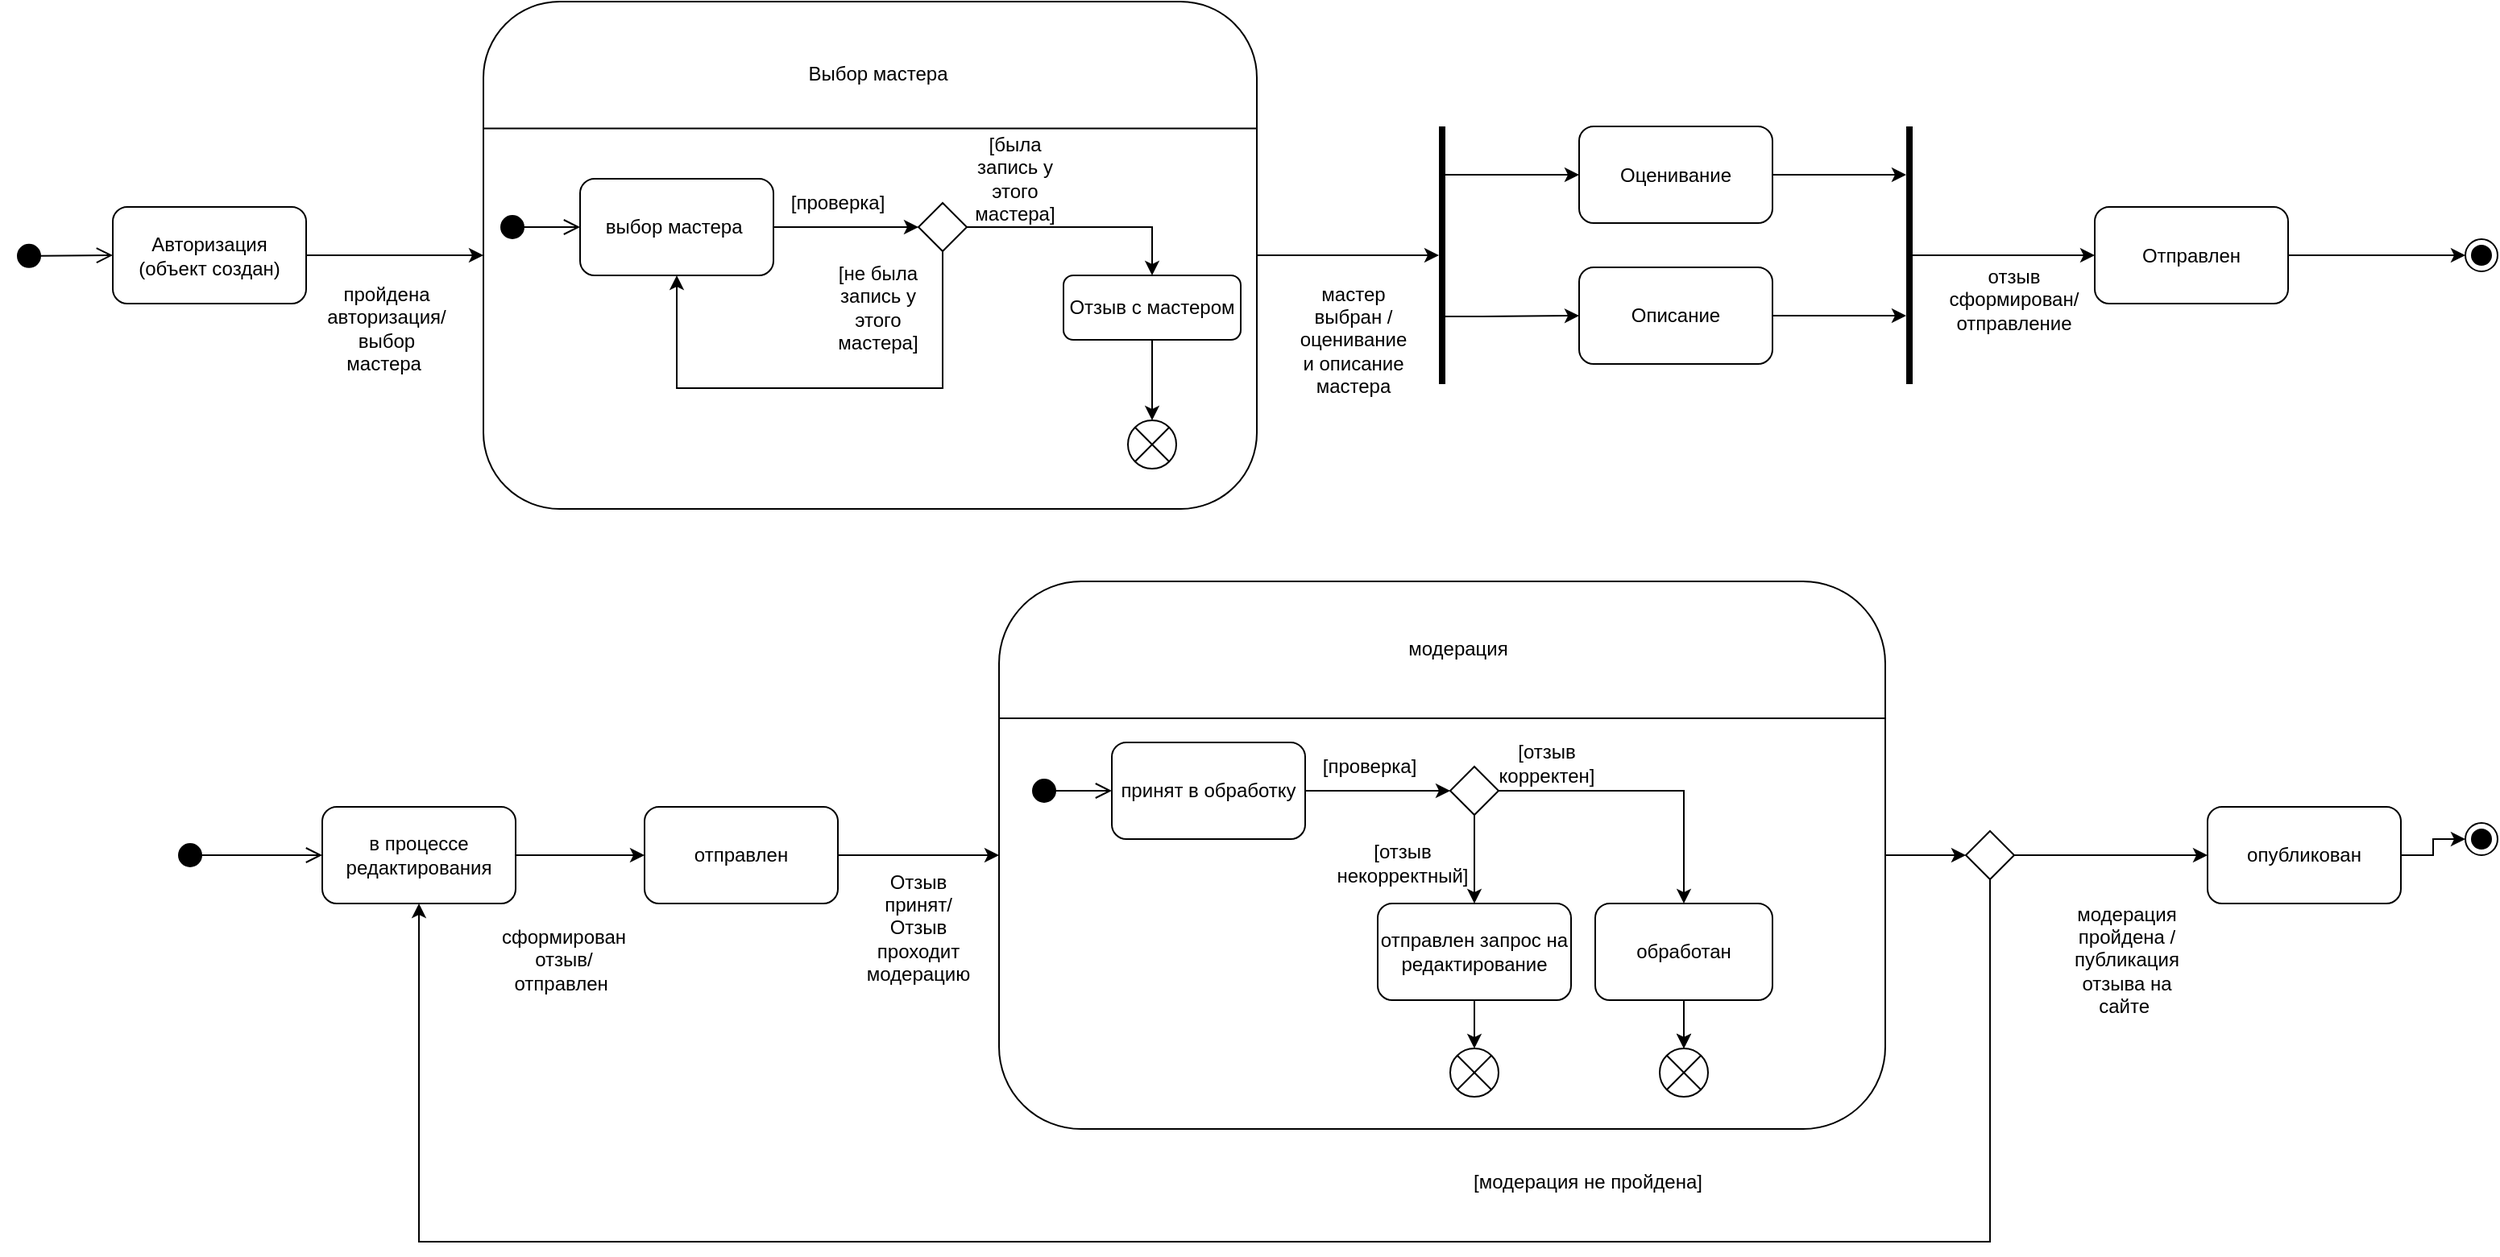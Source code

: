 <mxfile version="22.1.8" type="github">
  <diagram name="Страница — 1" id="i03Dcrw-lSY2_fy-uRdG">
    <mxGraphModel dx="573" dy="324" grid="1" gridSize="10" guides="1" tooltips="1" connect="1" arrows="1" fold="1" page="1" pageScale="1" pageWidth="1169" pageHeight="827" math="0" shadow="0">
      <root>
        <mxCell id="0" />
        <mxCell id="1" parent="0" />
        <mxCell id="OkwgzxEuTPkFEzWDDE73-4" value="" style="html=1;verticalAlign=bottom;startArrow=circle;startFill=1;endArrow=open;startSize=6;endSize=8;curved=0;rounded=0;entryX=0;entryY=0.5;entryDx=0;entryDy=0;" parent="1" target="OkwgzxEuTPkFEzWDDE73-5" edge="1">
          <mxGeometry width="80" relative="1" as="geometry">
            <mxPoint x="20" y="298" as="sourcePoint" />
            <mxPoint x="150" y="260" as="targetPoint" />
          </mxGeometry>
        </mxCell>
        <mxCell id="OkwgzxEuTPkFEzWDDE73-6" style="edgeStyle=orthogonalEdgeStyle;rounded=0;orthogonalLoop=1;jettySize=auto;html=1;entryX=0;entryY=0.5;entryDx=0;entryDy=0;" parent="1" source="OkwgzxEuTPkFEzWDDE73-5" target="OkwgzxEuTPkFEzWDDE73-9" edge="1">
          <mxGeometry relative="1" as="geometry">
            <mxPoint x="360.0" y="345" as="targetPoint" />
          </mxGeometry>
        </mxCell>
        <mxCell id="OkwgzxEuTPkFEzWDDE73-5" value="Авторизация &lt;br&gt;(объект создан)" style="rounded=1;whiteSpace=wrap;html=1;" parent="1" vertex="1">
          <mxGeometry x="80" y="267.5" width="120" height="60" as="geometry" />
        </mxCell>
        <mxCell id="OkwgzxEuTPkFEzWDDE73-79" style="edgeStyle=orthogonalEdgeStyle;rounded=0;orthogonalLoop=1;jettySize=auto;html=1;" parent="1" source="OkwgzxEuTPkFEzWDDE73-9" target="OkwgzxEuTPkFEzWDDE73-77" edge="1">
          <mxGeometry relative="1" as="geometry">
            <Array as="points">
              <mxPoint x="880" y="298" />
              <mxPoint x="880" y="298" />
            </Array>
          </mxGeometry>
        </mxCell>
        <mxCell id="OkwgzxEuTPkFEzWDDE73-9" value="" style="rounded=1;whiteSpace=wrap;html=1;" parent="1" vertex="1">
          <mxGeometry x="310" y="140" width="480" height="315" as="geometry" />
        </mxCell>
        <mxCell id="OkwgzxEuTPkFEzWDDE73-10" value="" style="endArrow=none;html=1;rounded=0;exitX=0;exitY=0.25;exitDx=0;exitDy=0;entryX=1;entryY=0.25;entryDx=0;entryDy=0;" parent="1" source="OkwgzxEuTPkFEzWDDE73-9" target="OkwgzxEuTPkFEzWDDE73-9" edge="1">
          <mxGeometry width="50" height="50" relative="1" as="geometry">
            <mxPoint x="500" y="390" as="sourcePoint" />
            <mxPoint x="550" y="340" as="targetPoint" />
          </mxGeometry>
        </mxCell>
        <mxCell id="OkwgzxEuTPkFEzWDDE73-11" value="Выбор мастера" style="text;html=1;strokeColor=none;fillColor=none;align=center;verticalAlign=middle;whiteSpace=wrap;rounded=0;movable=1;resizable=1;rotatable=1;deletable=1;editable=1;locked=0;connectable=1;" parent="1" vertex="1">
          <mxGeometry x="490" y="170" width="130" height="30" as="geometry" />
        </mxCell>
        <mxCell id="OkwgzxEuTPkFEzWDDE73-17" style="edgeStyle=orthogonalEdgeStyle;rounded=0;orthogonalLoop=1;jettySize=auto;html=1;entryX=0;entryY=0.5;entryDx=0;entryDy=0;" parent="1" source="OkwgzxEuTPkFEzWDDE73-12" target="OkwgzxEuTPkFEzWDDE73-16" edge="1">
          <mxGeometry relative="1" as="geometry" />
        </mxCell>
        <mxCell id="OkwgzxEuTPkFEzWDDE73-12" value="выбор мастера&amp;nbsp;" style="rounded=1;whiteSpace=wrap;html=1;" parent="1" vertex="1">
          <mxGeometry x="370" y="250" width="120" height="60" as="geometry" />
        </mxCell>
        <mxCell id="OkwgzxEuTPkFEzWDDE73-15" value="" style="html=1;verticalAlign=bottom;startArrow=circle;startFill=1;endArrow=open;startSize=6;endSize=8;curved=0;rounded=0;entryX=0;entryY=0.5;entryDx=0;entryDy=0;" parent="1" target="OkwgzxEuTPkFEzWDDE73-12" edge="1">
          <mxGeometry width="80" relative="1" as="geometry">
            <mxPoint x="320" y="280" as="sourcePoint" />
            <mxPoint x="350" y="279.41" as="targetPoint" />
          </mxGeometry>
        </mxCell>
        <mxCell id="OkwgzxEuTPkFEzWDDE73-16" value="" style="rhombus;whiteSpace=wrap;html=1;" parent="1" vertex="1">
          <mxGeometry x="580" y="265" width="30" height="30" as="geometry" />
        </mxCell>
        <mxCell id="OkwgzxEuTPkFEzWDDE73-21" value="" style="verticalLabelPosition=bottom;verticalAlign=top;html=1;shape=mxgraph.flowchart.or;" parent="1" vertex="1">
          <mxGeometry x="710" y="400" width="30" height="30" as="geometry" />
        </mxCell>
        <mxCell id="OkwgzxEuTPkFEzWDDE73-24" style="edgeStyle=orthogonalEdgeStyle;rounded=0;orthogonalLoop=1;jettySize=auto;html=1;entryX=0.5;entryY=0;entryDx=0;entryDy=0;" parent="1" source="OkwgzxEuTPkFEzWDDE73-16" target="OkwgzxEuTPkFEzWDDE73-28" edge="1">
          <mxGeometry relative="1" as="geometry">
            <mxPoint x="725" y="330" as="targetPoint" />
          </mxGeometry>
        </mxCell>
        <mxCell id="OkwgzxEuTPkFEzWDDE73-26" value="[проверка]" style="text;html=1;strokeColor=none;fillColor=none;align=center;verticalAlign=middle;whiteSpace=wrap;rounded=0;" parent="1" vertex="1">
          <mxGeometry x="500" y="250" width="60" height="30" as="geometry" />
        </mxCell>
        <mxCell id="OkwgzxEuTPkFEzWDDE73-27" value="[была запись у этого мастера]" style="text;html=1;strokeColor=none;fillColor=none;align=center;verticalAlign=middle;whiteSpace=wrap;rounded=0;" parent="1" vertex="1">
          <mxGeometry x="610" y="235" width="60" height="30" as="geometry" />
        </mxCell>
        <mxCell id="OkwgzxEuTPkFEzWDDE73-28" value="Отзыв с мастером" style="rounded=1;whiteSpace=wrap;html=1;" parent="1" vertex="1">
          <mxGeometry x="670" y="310" width="110" height="40" as="geometry" />
        </mxCell>
        <mxCell id="OkwgzxEuTPkFEzWDDE73-29" style="edgeStyle=orthogonalEdgeStyle;rounded=0;orthogonalLoop=1;jettySize=auto;html=1;entryX=0.5;entryY=0;entryDx=0;entryDy=0;entryPerimeter=0;" parent="1" source="OkwgzxEuTPkFEzWDDE73-28" target="OkwgzxEuTPkFEzWDDE73-21" edge="1">
          <mxGeometry relative="1" as="geometry" />
        </mxCell>
        <mxCell id="OkwgzxEuTPkFEzWDDE73-30" value="[не была запись у этого мастера]" style="text;html=1;strokeColor=none;fillColor=none;align=center;verticalAlign=middle;whiteSpace=wrap;rounded=0;" parent="1" vertex="1">
          <mxGeometry x="525" y="315" width="60" height="30" as="geometry" />
        </mxCell>
        <mxCell id="OkwgzxEuTPkFEzWDDE73-33" style="edgeStyle=orthogonalEdgeStyle;rounded=0;orthogonalLoop=1;jettySize=auto;html=1;" parent="1" source="OkwgzxEuTPkFEzWDDE73-16" target="OkwgzxEuTPkFEzWDDE73-12" edge="1">
          <mxGeometry relative="1" as="geometry">
            <Array as="points">
              <mxPoint x="595" y="380" />
              <mxPoint x="430" y="380" />
            </Array>
          </mxGeometry>
        </mxCell>
        <mxCell id="OkwgzxEuTPkFEzWDDE73-83" style="edgeStyle=orthogonalEdgeStyle;rounded=0;orthogonalLoop=1;jettySize=auto;html=1;" parent="1" source="OkwgzxEuTPkFEzWDDE73-35" target="OkwgzxEuTPkFEzWDDE73-78" edge="1">
          <mxGeometry relative="1" as="geometry">
            <Array as="points">
              <mxPoint x="1180" y="247.5" />
              <mxPoint x="1180" y="247.5" />
            </Array>
          </mxGeometry>
        </mxCell>
        <mxCell id="OkwgzxEuTPkFEzWDDE73-35" value="Оценивание" style="rounded=1;whiteSpace=wrap;html=1;" parent="1" vertex="1">
          <mxGeometry x="990" y="217.5" width="120" height="60" as="geometry" />
        </mxCell>
        <mxCell id="OkwgzxEuTPkFEzWDDE73-84" style="edgeStyle=orthogonalEdgeStyle;rounded=0;orthogonalLoop=1;jettySize=auto;html=1;" parent="1" source="OkwgzxEuTPkFEzWDDE73-36" target="OkwgzxEuTPkFEzWDDE73-78" edge="1">
          <mxGeometry relative="1" as="geometry">
            <Array as="points">
              <mxPoint x="1180" y="335.5" />
              <mxPoint x="1180" y="335.5" />
            </Array>
          </mxGeometry>
        </mxCell>
        <mxCell id="OkwgzxEuTPkFEzWDDE73-36" value="Описание" style="rounded=1;whiteSpace=wrap;html=1;" parent="1" vertex="1">
          <mxGeometry x="990" y="305" width="120" height="60" as="geometry" />
        </mxCell>
        <mxCell id="OkwgzxEuTPkFEzWDDE73-39" value="" style="ellipse;html=1;shape=endState;fillColor=#000000;strokeColor=#000000;" parent="1" vertex="1">
          <mxGeometry x="1540" y="287.5" width="20" height="20" as="geometry" />
        </mxCell>
        <mxCell id="OkwgzxEuTPkFEzWDDE73-80" style="edgeStyle=orthogonalEdgeStyle;rounded=0;orthogonalLoop=1;jettySize=auto;html=1;entryX=0;entryY=0.5;entryDx=0;entryDy=0;" parent="1" source="OkwgzxEuTPkFEzWDDE73-77" target="OkwgzxEuTPkFEzWDDE73-35" edge="1">
          <mxGeometry relative="1" as="geometry">
            <Array as="points">
              <mxPoint x="930" y="247.5" />
              <mxPoint x="930" y="247.5" />
            </Array>
          </mxGeometry>
        </mxCell>
        <mxCell id="OkwgzxEuTPkFEzWDDE73-81" style="edgeStyle=orthogonalEdgeStyle;rounded=0;orthogonalLoop=1;jettySize=auto;html=1;entryX=0;entryY=0.5;entryDx=0;entryDy=0;" parent="1" source="OkwgzxEuTPkFEzWDDE73-77" target="OkwgzxEuTPkFEzWDDE73-36" edge="1">
          <mxGeometry relative="1" as="geometry">
            <Array as="points">
              <mxPoint x="930" y="335.5" />
              <mxPoint x="930" y="335.5" />
            </Array>
          </mxGeometry>
        </mxCell>
        <mxCell id="OkwgzxEuTPkFEzWDDE73-77" value="" style="line;strokeWidth=4;direction=south;html=1;perimeter=backbonePerimeter;points=[];outlineConnect=0;" parent="1" vertex="1">
          <mxGeometry x="900" y="217.5" width="10" height="160" as="geometry" />
        </mxCell>
        <mxCell id="OkwgzxEuTPkFEzWDDE73-97" style="edgeStyle=orthogonalEdgeStyle;rounded=0;orthogonalLoop=1;jettySize=auto;html=1;entryX=0;entryY=0.5;entryDx=0;entryDy=0;" parent="1" source="OkwgzxEuTPkFEzWDDE73-78" target="OkwgzxEuTPkFEzWDDE73-94" edge="1">
          <mxGeometry relative="1" as="geometry" />
        </mxCell>
        <mxCell id="OkwgzxEuTPkFEzWDDE73-78" value="" style="line;strokeWidth=4;direction=south;html=1;perimeter=backbonePerimeter;points=[];outlineConnect=0;" parent="1" vertex="1">
          <mxGeometry x="1190" y="217.5" width="10" height="160" as="geometry" />
        </mxCell>
        <mxCell id="OkwgzxEuTPkFEzWDDE73-89" value="пройдена авторизация/ выбор мастера&amp;nbsp;" style="text;html=1;strokeColor=none;fillColor=none;align=center;verticalAlign=middle;whiteSpace=wrap;rounded=0;" parent="1" vertex="1">
          <mxGeometry x="220" y="327.5" width="60" height="30" as="geometry" />
        </mxCell>
        <mxCell id="OkwgzxEuTPkFEzWDDE73-91" value="мастер выбран / оценивание и описание мастера" style="text;html=1;strokeColor=none;fillColor=none;align=center;verticalAlign=middle;whiteSpace=wrap;rounded=0;" parent="1" vertex="1">
          <mxGeometry x="820" y="335" width="60" height="30" as="geometry" />
        </mxCell>
        <mxCell id="OkwgzxEuTPkFEzWDDE73-96" style="edgeStyle=orthogonalEdgeStyle;rounded=0;orthogonalLoop=1;jettySize=auto;html=1;entryX=0;entryY=0.5;entryDx=0;entryDy=0;" parent="1" source="OkwgzxEuTPkFEzWDDE73-94" target="OkwgzxEuTPkFEzWDDE73-39" edge="1">
          <mxGeometry relative="1" as="geometry" />
        </mxCell>
        <mxCell id="OkwgzxEuTPkFEzWDDE73-94" value="Отправлен" style="rounded=1;whiteSpace=wrap;html=1;" parent="1" vertex="1">
          <mxGeometry x="1310" y="267.5" width="120" height="60" as="geometry" />
        </mxCell>
        <mxCell id="OkwgzxEuTPkFEzWDDE73-98" value="отзыв сформирован/ отправление" style="text;html=1;strokeColor=none;fillColor=none;align=center;verticalAlign=middle;whiteSpace=wrap;rounded=0;" parent="1" vertex="1">
          <mxGeometry x="1230" y="310" width="60" height="30" as="geometry" />
        </mxCell>
        <mxCell id="DbrJvrU1StrYY2XCQFml-1" value="" style="html=1;verticalAlign=bottom;startArrow=circle;startFill=1;endArrow=open;startSize=6;endSize=8;curved=0;rounded=0;entryX=0;entryY=0.5;entryDx=0;entryDy=0;" edge="1" parent="1" target="DbrJvrU1StrYY2XCQFml-10">
          <mxGeometry width="80" relative="1" as="geometry">
            <mxPoint x="120" y="670" as="sourcePoint" />
            <mxPoint x="110" y="640" as="targetPoint" />
          </mxGeometry>
        </mxCell>
        <mxCell id="DbrJvrU1StrYY2XCQFml-2" value="" style="ellipse;html=1;shape=endState;fillColor=#000000;strokeColor=#000000;" vertex="1" parent="1">
          <mxGeometry x="1540" y="650" width="20" height="20" as="geometry" />
        </mxCell>
        <mxCell id="DbrJvrU1StrYY2XCQFml-13" style="edgeStyle=orthogonalEdgeStyle;rounded=0;orthogonalLoop=1;jettySize=auto;html=1;entryX=0;entryY=0.5;entryDx=0;entryDy=0;exitX=1;exitY=0.5;exitDx=0;exitDy=0;" edge="1" parent="1" source="DbrJvrU1StrYY2XCQFml-55" target="DbrJvrU1StrYY2XCQFml-5">
          <mxGeometry relative="1" as="geometry">
            <mxPoint x="1280" y="670" as="sourcePoint" />
          </mxGeometry>
        </mxCell>
        <mxCell id="DbrJvrU1StrYY2XCQFml-12" style="edgeStyle=orthogonalEdgeStyle;rounded=0;orthogonalLoop=1;jettySize=auto;html=1;entryX=0;entryY=0.5;entryDx=0;entryDy=0;" edge="1" parent="1" source="DbrJvrU1StrYY2XCQFml-4" target="DbrJvrU1StrYY2XCQFml-22">
          <mxGeometry relative="1" as="geometry">
            <mxPoint x="620" y="670" as="targetPoint" />
          </mxGeometry>
        </mxCell>
        <mxCell id="DbrJvrU1StrYY2XCQFml-4" value="отправлен" style="rounded=1;whiteSpace=wrap;html=1;" vertex="1" parent="1">
          <mxGeometry x="410" y="640" width="120" height="60" as="geometry" />
        </mxCell>
        <mxCell id="DbrJvrU1StrYY2XCQFml-8" style="edgeStyle=orthogonalEdgeStyle;rounded=0;orthogonalLoop=1;jettySize=auto;html=1;entryX=0;entryY=0.5;entryDx=0;entryDy=0;" edge="1" parent="1" source="DbrJvrU1StrYY2XCQFml-5" target="DbrJvrU1StrYY2XCQFml-2">
          <mxGeometry relative="1" as="geometry" />
        </mxCell>
        <mxCell id="DbrJvrU1StrYY2XCQFml-5" value="опубликован" style="rounded=1;whiteSpace=wrap;html=1;" vertex="1" parent="1">
          <mxGeometry x="1380" y="640" width="120" height="60" as="geometry" />
        </mxCell>
        <mxCell id="DbrJvrU1StrYY2XCQFml-11" style="edgeStyle=orthogonalEdgeStyle;rounded=0;orthogonalLoop=1;jettySize=auto;html=1;entryX=0;entryY=0.5;entryDx=0;entryDy=0;" edge="1" parent="1" source="DbrJvrU1StrYY2XCQFml-10" target="DbrJvrU1StrYY2XCQFml-4">
          <mxGeometry relative="1" as="geometry" />
        </mxCell>
        <mxCell id="DbrJvrU1StrYY2XCQFml-10" value="в процессе редактирования" style="rounded=1;whiteSpace=wrap;html=1;" vertex="1" parent="1">
          <mxGeometry x="210" y="640" width="120" height="60" as="geometry" />
        </mxCell>
        <mxCell id="DbrJvrU1StrYY2XCQFml-15" value="сформирован отзыв/ отправлен&amp;nbsp;" style="text;html=1;strokeColor=none;fillColor=none;align=center;verticalAlign=middle;whiteSpace=wrap;rounded=0;" vertex="1" parent="1">
          <mxGeometry x="330" y="720" width="60" height="30" as="geometry" />
        </mxCell>
        <mxCell id="DbrJvrU1StrYY2XCQFml-16" value="Отзыв принят/ Отзыв проходит модерацию" style="text;html=1;strokeColor=none;fillColor=none;align=center;verticalAlign=middle;whiteSpace=wrap;rounded=0;" vertex="1" parent="1">
          <mxGeometry x="550" y="700" width="60" height="30" as="geometry" />
        </mxCell>
        <mxCell id="DbrJvrU1StrYY2XCQFml-17" value="модерация пройдена / публикация отзыва на сайте&amp;nbsp;" style="text;html=1;strokeColor=none;fillColor=none;align=center;verticalAlign=middle;whiteSpace=wrap;rounded=0;" vertex="1" parent="1">
          <mxGeometry x="1300" y="720" width="60" height="30" as="geometry" />
        </mxCell>
        <mxCell id="DbrJvrU1StrYY2XCQFml-46" value="" style="group" vertex="1" connectable="0" parent="1">
          <mxGeometry x="630" y="500" width="550" height="340" as="geometry" />
        </mxCell>
        <mxCell id="DbrJvrU1StrYY2XCQFml-22" value="" style="rounded=1;whiteSpace=wrap;html=1;" vertex="1" parent="DbrJvrU1StrYY2XCQFml-46">
          <mxGeometry width="550" height="340" as="geometry" />
        </mxCell>
        <mxCell id="DbrJvrU1StrYY2XCQFml-23" value="" style="endArrow=none;html=1;rounded=0;exitX=0;exitY=0.25;exitDx=0;exitDy=0;entryX=1;entryY=0.25;entryDx=0;entryDy=0;" edge="1" parent="DbrJvrU1StrYY2XCQFml-46" source="DbrJvrU1StrYY2XCQFml-22" target="DbrJvrU1StrYY2XCQFml-22">
          <mxGeometry width="50" height="50" relative="1" as="geometry">
            <mxPoint x="200" y="240" as="sourcePoint" />
            <mxPoint x="250" y="190" as="targetPoint" />
          </mxGeometry>
        </mxCell>
        <mxCell id="DbrJvrU1StrYY2XCQFml-24" value="модерация" style="text;html=1;strokeColor=none;fillColor=none;align=center;verticalAlign=middle;whiteSpace=wrap;rounded=0;movable=1;resizable=1;rotatable=1;deletable=1;editable=1;locked=0;connectable=1;" vertex="1" parent="DbrJvrU1StrYY2XCQFml-46">
          <mxGeometry x="220" y="27" width="130" height="30" as="geometry" />
        </mxCell>
        <mxCell id="DbrJvrU1StrYY2XCQFml-26" value="принят в обработку" style="rounded=1;whiteSpace=wrap;html=1;" vertex="1" parent="DbrJvrU1StrYY2XCQFml-46">
          <mxGeometry x="70" y="100" width="120" height="60" as="geometry" />
        </mxCell>
        <mxCell id="DbrJvrU1StrYY2XCQFml-27" value="" style="html=1;verticalAlign=bottom;startArrow=circle;startFill=1;endArrow=open;startSize=6;endSize=8;curved=0;rounded=0;entryX=0;entryY=0.5;entryDx=0;entryDy=0;" edge="1" parent="DbrJvrU1StrYY2XCQFml-46" target="DbrJvrU1StrYY2XCQFml-26">
          <mxGeometry width="80" relative="1" as="geometry">
            <mxPoint x="20" y="130" as="sourcePoint" />
            <mxPoint x="50" y="129.41" as="targetPoint" />
          </mxGeometry>
        </mxCell>
        <mxCell id="DbrJvrU1StrYY2XCQFml-28" value="" style="rhombus;whiteSpace=wrap;html=1;" vertex="1" parent="DbrJvrU1StrYY2XCQFml-46">
          <mxGeometry x="280" y="115" width="30" height="30" as="geometry" />
        </mxCell>
        <mxCell id="DbrJvrU1StrYY2XCQFml-25" style="edgeStyle=orthogonalEdgeStyle;rounded=0;orthogonalLoop=1;jettySize=auto;html=1;entryX=0;entryY=0.5;entryDx=0;entryDy=0;" edge="1" parent="DbrJvrU1StrYY2XCQFml-46" source="DbrJvrU1StrYY2XCQFml-26" target="DbrJvrU1StrYY2XCQFml-28">
          <mxGeometry relative="1" as="geometry" />
        </mxCell>
        <mxCell id="DbrJvrU1StrYY2XCQFml-29" value="" style="verticalLabelPosition=bottom;verticalAlign=top;html=1;shape=mxgraph.flowchart.or;" vertex="1" parent="DbrJvrU1StrYY2XCQFml-46">
          <mxGeometry x="410" y="290" width="30" height="30" as="geometry" />
        </mxCell>
        <mxCell id="DbrJvrU1StrYY2XCQFml-30" style="edgeStyle=orthogonalEdgeStyle;rounded=0;orthogonalLoop=1;jettySize=auto;html=1;entryX=0.5;entryY=0;entryDx=0;entryDy=0;" edge="1" parent="DbrJvrU1StrYY2XCQFml-46" source="DbrJvrU1StrYY2XCQFml-28" target="DbrJvrU1StrYY2XCQFml-33">
          <mxGeometry relative="1" as="geometry">
            <mxPoint x="425" y="180" as="targetPoint" />
          </mxGeometry>
        </mxCell>
        <mxCell id="DbrJvrU1StrYY2XCQFml-31" value="[проверка]" style="text;html=1;strokeColor=none;fillColor=none;align=center;verticalAlign=middle;whiteSpace=wrap;rounded=0;" vertex="1" parent="DbrJvrU1StrYY2XCQFml-46">
          <mxGeometry x="200" y="100" width="60" height="30" as="geometry" />
        </mxCell>
        <mxCell id="DbrJvrU1StrYY2XCQFml-32" value="[отзыв корректен]" style="text;html=1;strokeColor=none;fillColor=none;align=center;verticalAlign=middle;whiteSpace=wrap;rounded=0;" vertex="1" parent="DbrJvrU1StrYY2XCQFml-46">
          <mxGeometry x="310" y="95" width="60" height="35" as="geometry" />
        </mxCell>
        <mxCell id="DbrJvrU1StrYY2XCQFml-45" value="" style="edgeStyle=orthogonalEdgeStyle;rounded=0;orthogonalLoop=1;jettySize=auto;html=1;" edge="1" parent="DbrJvrU1StrYY2XCQFml-46" source="DbrJvrU1StrYY2XCQFml-33" target="DbrJvrU1StrYY2XCQFml-29">
          <mxGeometry relative="1" as="geometry" />
        </mxCell>
        <mxCell id="DbrJvrU1StrYY2XCQFml-33" value="обработан" style="rounded=1;whiteSpace=wrap;html=1;" vertex="1" parent="DbrJvrU1StrYY2XCQFml-46">
          <mxGeometry x="370" y="200" width="110" height="60" as="geometry" />
        </mxCell>
        <mxCell id="DbrJvrU1StrYY2XCQFml-34" style="edgeStyle=orthogonalEdgeStyle;rounded=0;orthogonalLoop=1;jettySize=auto;html=1;entryX=0.5;entryY=0;entryDx=0;entryDy=0;entryPerimeter=0;" edge="1" parent="DbrJvrU1StrYY2XCQFml-46" source="DbrJvrU1StrYY2XCQFml-33" target="DbrJvrU1StrYY2XCQFml-29">
          <mxGeometry relative="1" as="geometry" />
        </mxCell>
        <mxCell id="DbrJvrU1StrYY2XCQFml-35" value="[отзыв некорректный]" style="text;html=1;strokeColor=none;fillColor=none;align=center;verticalAlign=middle;whiteSpace=wrap;rounded=0;" vertex="1" parent="DbrJvrU1StrYY2XCQFml-46">
          <mxGeometry x="217.5" y="160" width="65" height="30" as="geometry" />
        </mxCell>
        <mxCell id="DbrJvrU1StrYY2XCQFml-41" value="отправлен запрос на редактирование" style="rounded=1;whiteSpace=wrap;html=1;" vertex="1" parent="DbrJvrU1StrYY2XCQFml-46">
          <mxGeometry x="235" y="200" width="120" height="60" as="geometry" />
        </mxCell>
        <mxCell id="DbrJvrU1StrYY2XCQFml-42" style="edgeStyle=orthogonalEdgeStyle;rounded=0;orthogonalLoop=1;jettySize=auto;html=1;exitX=0.5;exitY=1;exitDx=0;exitDy=0;entryX=0.5;entryY=0;entryDx=0;entryDy=0;" edge="1" parent="DbrJvrU1StrYY2XCQFml-46" source="DbrJvrU1StrYY2XCQFml-28" target="DbrJvrU1StrYY2XCQFml-41">
          <mxGeometry relative="1" as="geometry" />
        </mxCell>
        <mxCell id="DbrJvrU1StrYY2XCQFml-43" value="" style="verticalLabelPosition=bottom;verticalAlign=top;html=1;shape=mxgraph.flowchart.or;" vertex="1" parent="DbrJvrU1StrYY2XCQFml-46">
          <mxGeometry x="280" y="290" width="30" height="30" as="geometry" />
        </mxCell>
        <mxCell id="DbrJvrU1StrYY2XCQFml-44" style="edgeStyle=orthogonalEdgeStyle;rounded=0;orthogonalLoop=1;jettySize=auto;html=1;exitX=0.5;exitY=1;exitDx=0;exitDy=0;entryX=0.5;entryY=0;entryDx=0;entryDy=0;entryPerimeter=0;" edge="1" parent="DbrJvrU1StrYY2XCQFml-46" source="DbrJvrU1StrYY2XCQFml-41" target="DbrJvrU1StrYY2XCQFml-43">
          <mxGeometry relative="1" as="geometry" />
        </mxCell>
        <mxCell id="DbrJvrU1StrYY2XCQFml-47" style="edgeStyle=orthogonalEdgeStyle;rounded=0;orthogonalLoop=1;jettySize=auto;html=1;exitX=0.5;exitY=1;exitDx=0;exitDy=0;entryX=0.5;entryY=1;entryDx=0;entryDy=0;" edge="1" parent="1" source="DbrJvrU1StrYY2XCQFml-55" target="DbrJvrU1StrYY2XCQFml-10">
          <mxGeometry relative="1" as="geometry">
            <Array as="points">
              <mxPoint x="1245" y="910" />
              <mxPoint x="270" y="910" />
            </Array>
          </mxGeometry>
        </mxCell>
        <mxCell id="DbrJvrU1StrYY2XCQFml-48" value="[модерация не пройдена]" style="text;html=1;align=center;verticalAlign=middle;resizable=0;points=[];autosize=1;strokeColor=none;fillColor=none;" vertex="1" parent="1">
          <mxGeometry x="910" y="858" width="170" height="30" as="geometry" />
        </mxCell>
        <mxCell id="DbrJvrU1StrYY2XCQFml-55" value="" style="rhombus;whiteSpace=wrap;html=1;" vertex="1" parent="1">
          <mxGeometry x="1230" y="655" width="30" height="30" as="geometry" />
        </mxCell>
        <mxCell id="DbrJvrU1StrYY2XCQFml-59" style="edgeStyle=orthogonalEdgeStyle;rounded=0;orthogonalLoop=1;jettySize=auto;html=1;exitX=1;exitY=0.5;exitDx=0;exitDy=0;entryX=0;entryY=0.5;entryDx=0;entryDy=0;" edge="1" parent="1" source="DbrJvrU1StrYY2XCQFml-22" target="DbrJvrU1StrYY2XCQFml-55">
          <mxGeometry relative="1" as="geometry" />
        </mxCell>
      </root>
    </mxGraphModel>
  </diagram>
</mxfile>
